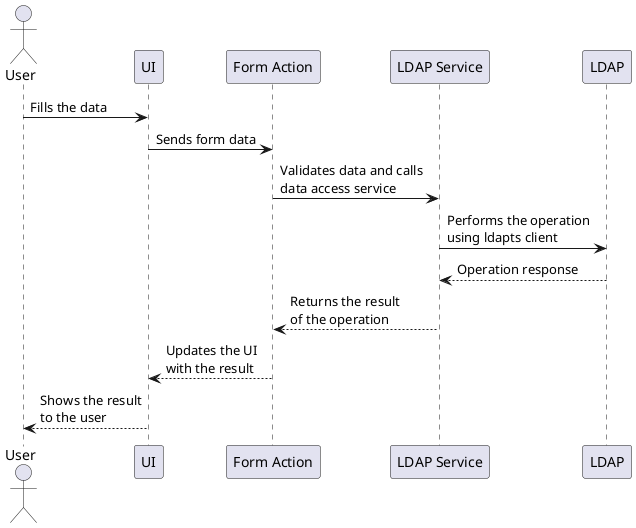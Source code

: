 @startuml sequence diagram form submission

actor User
participant UI
participant "Form Action" as FormAction
participant "LDAP Service" as LDAPService
participant LDAP


User     ->  UI:             Fills the data
UI          ->  FormAction:     Sends form data
FormAction  ->  LDAPService:    Validates data and calls\ndata access service
LDAPService ->  LDAP:           Performs the operation\nusing ldapts client
LDAP        --> LDAPService:    Operation response
LDAPService --> FormAction:     Returns the result\nof the operation
FormAction  --> UI:             Updates the UI\nwith the result
UI          --> User:        Shows the result\nto the user

@enduml
